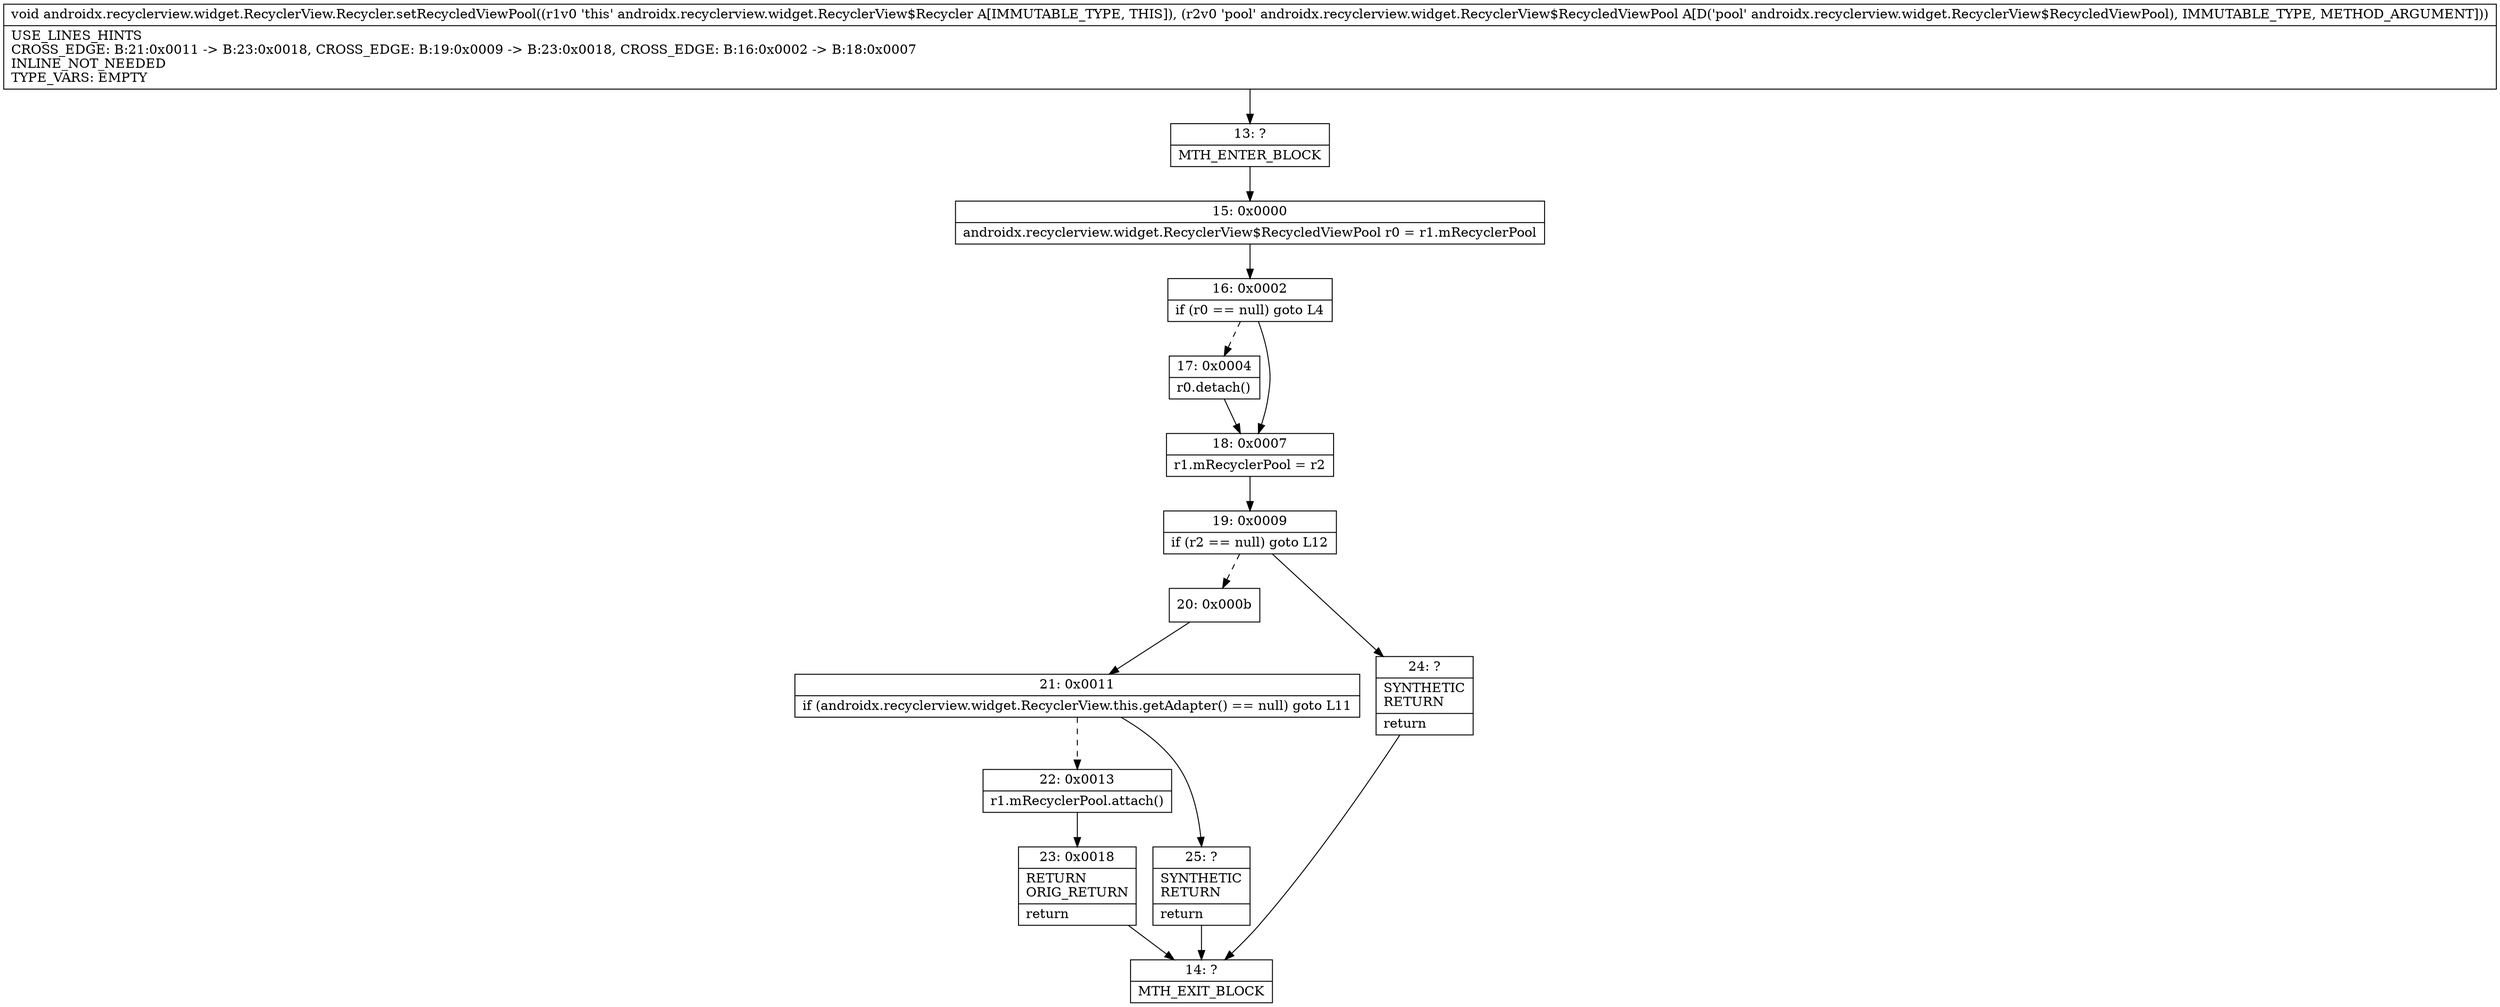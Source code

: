 digraph "CFG forandroidx.recyclerview.widget.RecyclerView.Recycler.setRecycledViewPool(Landroidx\/recyclerview\/widget\/RecyclerView$RecycledViewPool;)V" {
Node_13 [shape=record,label="{13\:\ ?|MTH_ENTER_BLOCK\l}"];
Node_15 [shape=record,label="{15\:\ 0x0000|androidx.recyclerview.widget.RecyclerView$RecycledViewPool r0 = r1.mRecyclerPool\l}"];
Node_16 [shape=record,label="{16\:\ 0x0002|if (r0 == null) goto L4\l}"];
Node_17 [shape=record,label="{17\:\ 0x0004|r0.detach()\l}"];
Node_18 [shape=record,label="{18\:\ 0x0007|r1.mRecyclerPool = r2\l}"];
Node_19 [shape=record,label="{19\:\ 0x0009|if (r2 == null) goto L12\l}"];
Node_20 [shape=record,label="{20\:\ 0x000b}"];
Node_21 [shape=record,label="{21\:\ 0x0011|if (androidx.recyclerview.widget.RecyclerView.this.getAdapter() == null) goto L11\l}"];
Node_22 [shape=record,label="{22\:\ 0x0013|r1.mRecyclerPool.attach()\l}"];
Node_23 [shape=record,label="{23\:\ 0x0018|RETURN\lORIG_RETURN\l|return\l}"];
Node_14 [shape=record,label="{14\:\ ?|MTH_EXIT_BLOCK\l}"];
Node_25 [shape=record,label="{25\:\ ?|SYNTHETIC\lRETURN\l|return\l}"];
Node_24 [shape=record,label="{24\:\ ?|SYNTHETIC\lRETURN\l|return\l}"];
MethodNode[shape=record,label="{void androidx.recyclerview.widget.RecyclerView.Recycler.setRecycledViewPool((r1v0 'this' androidx.recyclerview.widget.RecyclerView$Recycler A[IMMUTABLE_TYPE, THIS]), (r2v0 'pool' androidx.recyclerview.widget.RecyclerView$RecycledViewPool A[D('pool' androidx.recyclerview.widget.RecyclerView$RecycledViewPool), IMMUTABLE_TYPE, METHOD_ARGUMENT]))  | USE_LINES_HINTS\lCROSS_EDGE: B:21:0x0011 \-\> B:23:0x0018, CROSS_EDGE: B:19:0x0009 \-\> B:23:0x0018, CROSS_EDGE: B:16:0x0002 \-\> B:18:0x0007\lINLINE_NOT_NEEDED\lTYPE_VARS: EMPTY\l}"];
MethodNode -> Node_13;Node_13 -> Node_15;
Node_15 -> Node_16;
Node_16 -> Node_17[style=dashed];
Node_16 -> Node_18;
Node_17 -> Node_18;
Node_18 -> Node_19;
Node_19 -> Node_20[style=dashed];
Node_19 -> Node_24;
Node_20 -> Node_21;
Node_21 -> Node_22[style=dashed];
Node_21 -> Node_25;
Node_22 -> Node_23;
Node_23 -> Node_14;
Node_25 -> Node_14;
Node_24 -> Node_14;
}


